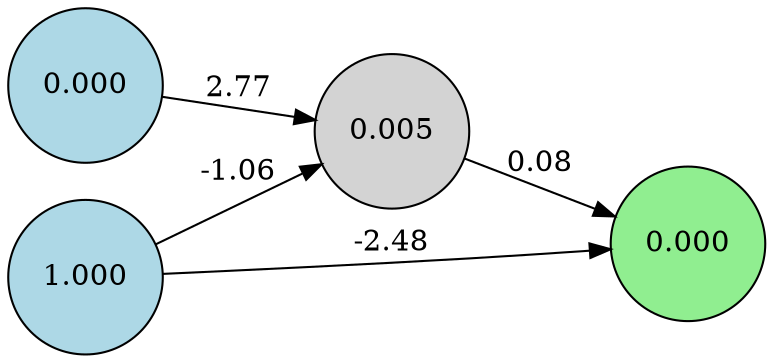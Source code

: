 digraph neat {
  rankdir=LR;
  node [shape=circle];
  node0 [label="0.000", style=filled, fillcolor=lightblue];
  node1 [label="1.000", style=filled, fillcolor=lightblue];
  node42 [label="0.000", style=filled, fillcolor=lightgreen];
  node186 [label="0.005", style=filled, fillcolor=lightgray];
  node1 -> node42 [label="-2.48"];
  node0 -> node186 [label="2.77"];
  node186 -> node42 [label="0.08"];
  node1 -> node186 [label="-1.06"];
}
